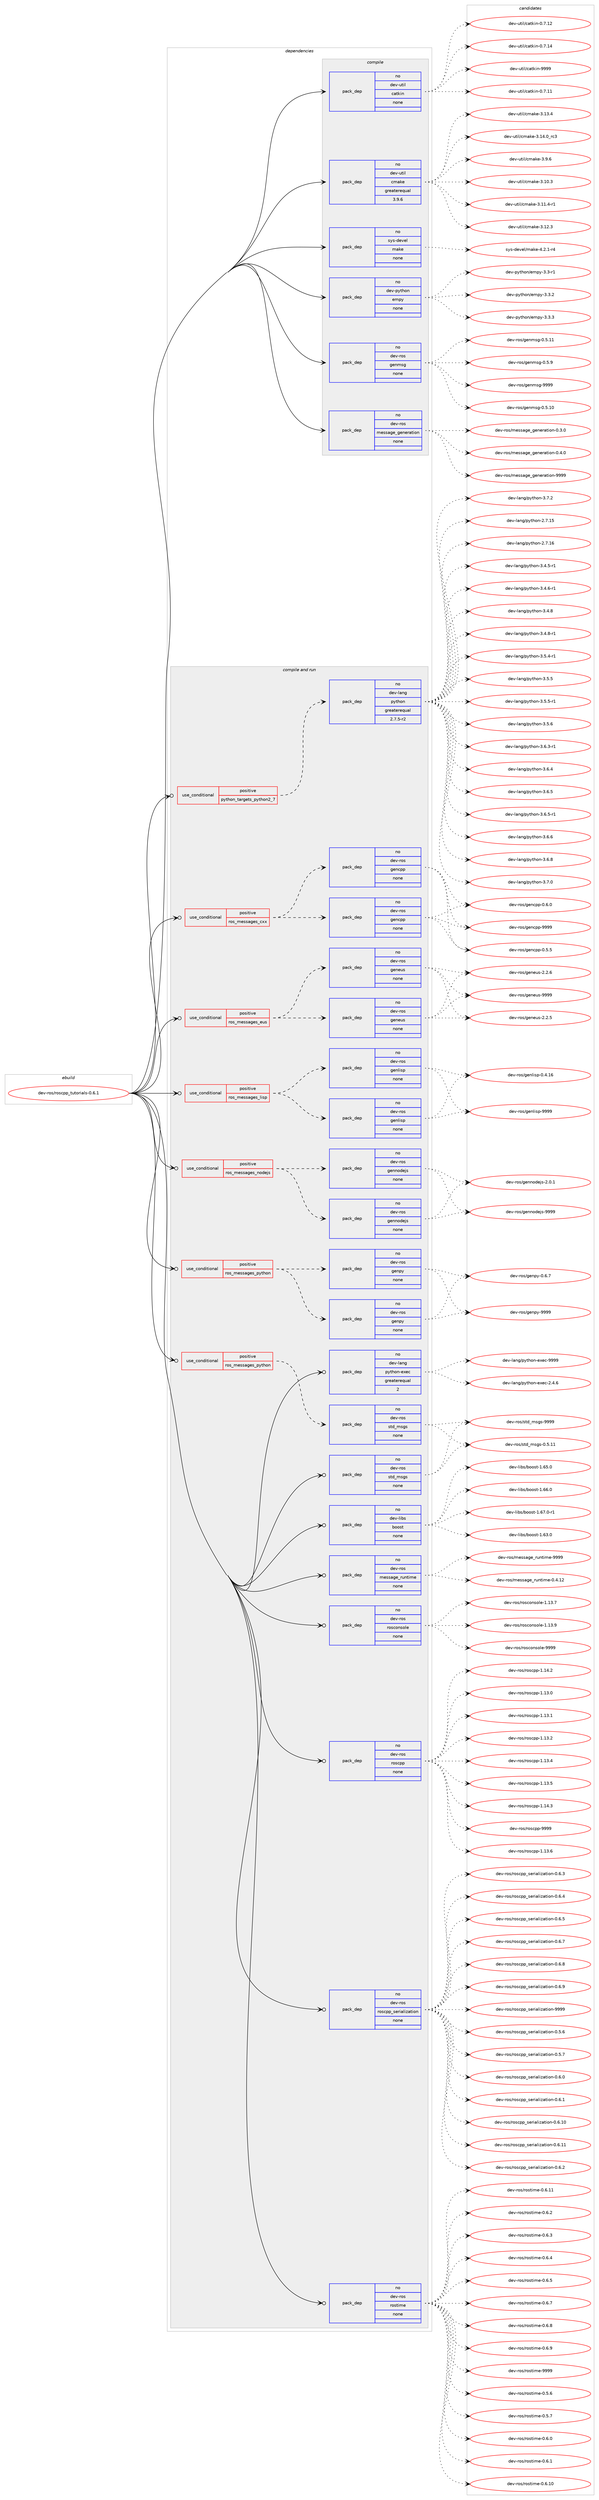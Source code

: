 digraph prolog {

# *************
# Graph options
# *************

newrank=true;
concentrate=true;
compound=true;
graph [rankdir=LR,fontname=Helvetica,fontsize=10,ranksep=1.5];#, ranksep=2.5, nodesep=0.2];
edge  [arrowhead=vee];
node  [fontname=Helvetica,fontsize=10];

# **********
# The ebuild
# **********

subgraph cluster_leftcol {
color=gray;
rank=same;
label=<<i>ebuild</i>>;
id [label="dev-ros/roscpp_tutorials-0.6.1", color=red, width=4, href="../dev-ros/roscpp_tutorials-0.6.1.svg"];
}

# ****************
# The dependencies
# ****************

subgraph cluster_midcol {
color=gray;
label=<<i>dependencies</i>>;
subgraph cluster_compile {
fillcolor="#eeeeee";
style=filled;
label=<<i>compile</i>>;
subgraph pack1051697 {
dependency1464914 [label=<<TABLE BORDER="0" CELLBORDER="1" CELLSPACING="0" CELLPADDING="4" WIDTH="220"><TR><TD ROWSPAN="6" CELLPADDING="30">pack_dep</TD></TR><TR><TD WIDTH="110">no</TD></TR><TR><TD>dev-python</TD></TR><TR><TD>empy</TD></TR><TR><TD>none</TD></TR><TR><TD></TD></TR></TABLE>>, shape=none, color=blue];
}
id:e -> dependency1464914:w [weight=20,style="solid",arrowhead="vee"];
subgraph pack1051698 {
dependency1464915 [label=<<TABLE BORDER="0" CELLBORDER="1" CELLSPACING="0" CELLPADDING="4" WIDTH="220"><TR><TD ROWSPAN="6" CELLPADDING="30">pack_dep</TD></TR><TR><TD WIDTH="110">no</TD></TR><TR><TD>dev-ros</TD></TR><TR><TD>genmsg</TD></TR><TR><TD>none</TD></TR><TR><TD></TD></TR></TABLE>>, shape=none, color=blue];
}
id:e -> dependency1464915:w [weight=20,style="solid",arrowhead="vee"];
subgraph pack1051699 {
dependency1464916 [label=<<TABLE BORDER="0" CELLBORDER="1" CELLSPACING="0" CELLPADDING="4" WIDTH="220"><TR><TD ROWSPAN="6" CELLPADDING="30">pack_dep</TD></TR><TR><TD WIDTH="110">no</TD></TR><TR><TD>dev-ros</TD></TR><TR><TD>message_generation</TD></TR><TR><TD>none</TD></TR><TR><TD></TD></TR></TABLE>>, shape=none, color=blue];
}
id:e -> dependency1464916:w [weight=20,style="solid",arrowhead="vee"];
subgraph pack1051700 {
dependency1464917 [label=<<TABLE BORDER="0" CELLBORDER="1" CELLSPACING="0" CELLPADDING="4" WIDTH="220"><TR><TD ROWSPAN="6" CELLPADDING="30">pack_dep</TD></TR><TR><TD WIDTH="110">no</TD></TR><TR><TD>dev-util</TD></TR><TR><TD>catkin</TD></TR><TR><TD>none</TD></TR><TR><TD></TD></TR></TABLE>>, shape=none, color=blue];
}
id:e -> dependency1464917:w [weight=20,style="solid",arrowhead="vee"];
subgraph pack1051701 {
dependency1464918 [label=<<TABLE BORDER="0" CELLBORDER="1" CELLSPACING="0" CELLPADDING="4" WIDTH="220"><TR><TD ROWSPAN="6" CELLPADDING="30">pack_dep</TD></TR><TR><TD WIDTH="110">no</TD></TR><TR><TD>dev-util</TD></TR><TR><TD>cmake</TD></TR><TR><TD>greaterequal</TD></TR><TR><TD>3.9.6</TD></TR></TABLE>>, shape=none, color=blue];
}
id:e -> dependency1464918:w [weight=20,style="solid",arrowhead="vee"];
subgraph pack1051702 {
dependency1464919 [label=<<TABLE BORDER="0" CELLBORDER="1" CELLSPACING="0" CELLPADDING="4" WIDTH="220"><TR><TD ROWSPAN="6" CELLPADDING="30">pack_dep</TD></TR><TR><TD WIDTH="110">no</TD></TR><TR><TD>sys-devel</TD></TR><TR><TD>make</TD></TR><TR><TD>none</TD></TR><TR><TD></TD></TR></TABLE>>, shape=none, color=blue];
}
id:e -> dependency1464919:w [weight=20,style="solid",arrowhead="vee"];
}
subgraph cluster_compileandrun {
fillcolor="#eeeeee";
style=filled;
label=<<i>compile and run</i>>;
subgraph cond389827 {
dependency1464920 [label=<<TABLE BORDER="0" CELLBORDER="1" CELLSPACING="0" CELLPADDING="4"><TR><TD ROWSPAN="3" CELLPADDING="10">use_conditional</TD></TR><TR><TD>positive</TD></TR><TR><TD>python_targets_python2_7</TD></TR></TABLE>>, shape=none, color=red];
subgraph pack1051703 {
dependency1464921 [label=<<TABLE BORDER="0" CELLBORDER="1" CELLSPACING="0" CELLPADDING="4" WIDTH="220"><TR><TD ROWSPAN="6" CELLPADDING="30">pack_dep</TD></TR><TR><TD WIDTH="110">no</TD></TR><TR><TD>dev-lang</TD></TR><TR><TD>python</TD></TR><TR><TD>greaterequal</TD></TR><TR><TD>2.7.5-r2</TD></TR></TABLE>>, shape=none, color=blue];
}
dependency1464920:e -> dependency1464921:w [weight=20,style="dashed",arrowhead="vee"];
}
id:e -> dependency1464920:w [weight=20,style="solid",arrowhead="odotvee"];
subgraph cond389828 {
dependency1464922 [label=<<TABLE BORDER="0" CELLBORDER="1" CELLSPACING="0" CELLPADDING="4"><TR><TD ROWSPAN="3" CELLPADDING="10">use_conditional</TD></TR><TR><TD>positive</TD></TR><TR><TD>ros_messages_cxx</TD></TR></TABLE>>, shape=none, color=red];
subgraph pack1051704 {
dependency1464923 [label=<<TABLE BORDER="0" CELLBORDER="1" CELLSPACING="0" CELLPADDING="4" WIDTH="220"><TR><TD ROWSPAN="6" CELLPADDING="30">pack_dep</TD></TR><TR><TD WIDTH="110">no</TD></TR><TR><TD>dev-ros</TD></TR><TR><TD>gencpp</TD></TR><TR><TD>none</TD></TR><TR><TD></TD></TR></TABLE>>, shape=none, color=blue];
}
dependency1464922:e -> dependency1464923:w [weight=20,style="dashed",arrowhead="vee"];
subgraph pack1051705 {
dependency1464924 [label=<<TABLE BORDER="0" CELLBORDER="1" CELLSPACING="0" CELLPADDING="4" WIDTH="220"><TR><TD ROWSPAN="6" CELLPADDING="30">pack_dep</TD></TR><TR><TD WIDTH="110">no</TD></TR><TR><TD>dev-ros</TD></TR><TR><TD>gencpp</TD></TR><TR><TD>none</TD></TR><TR><TD></TD></TR></TABLE>>, shape=none, color=blue];
}
dependency1464922:e -> dependency1464924:w [weight=20,style="dashed",arrowhead="vee"];
}
id:e -> dependency1464922:w [weight=20,style="solid",arrowhead="odotvee"];
subgraph cond389829 {
dependency1464925 [label=<<TABLE BORDER="0" CELLBORDER="1" CELLSPACING="0" CELLPADDING="4"><TR><TD ROWSPAN="3" CELLPADDING="10">use_conditional</TD></TR><TR><TD>positive</TD></TR><TR><TD>ros_messages_eus</TD></TR></TABLE>>, shape=none, color=red];
subgraph pack1051706 {
dependency1464926 [label=<<TABLE BORDER="0" CELLBORDER="1" CELLSPACING="0" CELLPADDING="4" WIDTH="220"><TR><TD ROWSPAN="6" CELLPADDING="30">pack_dep</TD></TR><TR><TD WIDTH="110">no</TD></TR><TR><TD>dev-ros</TD></TR><TR><TD>geneus</TD></TR><TR><TD>none</TD></TR><TR><TD></TD></TR></TABLE>>, shape=none, color=blue];
}
dependency1464925:e -> dependency1464926:w [weight=20,style="dashed",arrowhead="vee"];
subgraph pack1051707 {
dependency1464927 [label=<<TABLE BORDER="0" CELLBORDER="1" CELLSPACING="0" CELLPADDING="4" WIDTH="220"><TR><TD ROWSPAN="6" CELLPADDING="30">pack_dep</TD></TR><TR><TD WIDTH="110">no</TD></TR><TR><TD>dev-ros</TD></TR><TR><TD>geneus</TD></TR><TR><TD>none</TD></TR><TR><TD></TD></TR></TABLE>>, shape=none, color=blue];
}
dependency1464925:e -> dependency1464927:w [weight=20,style="dashed",arrowhead="vee"];
}
id:e -> dependency1464925:w [weight=20,style="solid",arrowhead="odotvee"];
subgraph cond389830 {
dependency1464928 [label=<<TABLE BORDER="0" CELLBORDER="1" CELLSPACING="0" CELLPADDING="4"><TR><TD ROWSPAN="3" CELLPADDING="10">use_conditional</TD></TR><TR><TD>positive</TD></TR><TR><TD>ros_messages_lisp</TD></TR></TABLE>>, shape=none, color=red];
subgraph pack1051708 {
dependency1464929 [label=<<TABLE BORDER="0" CELLBORDER="1" CELLSPACING="0" CELLPADDING="4" WIDTH="220"><TR><TD ROWSPAN="6" CELLPADDING="30">pack_dep</TD></TR><TR><TD WIDTH="110">no</TD></TR><TR><TD>dev-ros</TD></TR><TR><TD>genlisp</TD></TR><TR><TD>none</TD></TR><TR><TD></TD></TR></TABLE>>, shape=none, color=blue];
}
dependency1464928:e -> dependency1464929:w [weight=20,style="dashed",arrowhead="vee"];
subgraph pack1051709 {
dependency1464930 [label=<<TABLE BORDER="0" CELLBORDER="1" CELLSPACING="0" CELLPADDING="4" WIDTH="220"><TR><TD ROWSPAN="6" CELLPADDING="30">pack_dep</TD></TR><TR><TD WIDTH="110">no</TD></TR><TR><TD>dev-ros</TD></TR><TR><TD>genlisp</TD></TR><TR><TD>none</TD></TR><TR><TD></TD></TR></TABLE>>, shape=none, color=blue];
}
dependency1464928:e -> dependency1464930:w [weight=20,style="dashed",arrowhead="vee"];
}
id:e -> dependency1464928:w [weight=20,style="solid",arrowhead="odotvee"];
subgraph cond389831 {
dependency1464931 [label=<<TABLE BORDER="0" CELLBORDER="1" CELLSPACING="0" CELLPADDING="4"><TR><TD ROWSPAN="3" CELLPADDING="10">use_conditional</TD></TR><TR><TD>positive</TD></TR><TR><TD>ros_messages_nodejs</TD></TR></TABLE>>, shape=none, color=red];
subgraph pack1051710 {
dependency1464932 [label=<<TABLE BORDER="0" CELLBORDER="1" CELLSPACING="0" CELLPADDING="4" WIDTH="220"><TR><TD ROWSPAN="6" CELLPADDING="30">pack_dep</TD></TR><TR><TD WIDTH="110">no</TD></TR><TR><TD>dev-ros</TD></TR><TR><TD>gennodejs</TD></TR><TR><TD>none</TD></TR><TR><TD></TD></TR></TABLE>>, shape=none, color=blue];
}
dependency1464931:e -> dependency1464932:w [weight=20,style="dashed",arrowhead="vee"];
subgraph pack1051711 {
dependency1464933 [label=<<TABLE BORDER="0" CELLBORDER="1" CELLSPACING="0" CELLPADDING="4" WIDTH="220"><TR><TD ROWSPAN="6" CELLPADDING="30">pack_dep</TD></TR><TR><TD WIDTH="110">no</TD></TR><TR><TD>dev-ros</TD></TR><TR><TD>gennodejs</TD></TR><TR><TD>none</TD></TR><TR><TD></TD></TR></TABLE>>, shape=none, color=blue];
}
dependency1464931:e -> dependency1464933:w [weight=20,style="dashed",arrowhead="vee"];
}
id:e -> dependency1464931:w [weight=20,style="solid",arrowhead="odotvee"];
subgraph cond389832 {
dependency1464934 [label=<<TABLE BORDER="0" CELLBORDER="1" CELLSPACING="0" CELLPADDING="4"><TR><TD ROWSPAN="3" CELLPADDING="10">use_conditional</TD></TR><TR><TD>positive</TD></TR><TR><TD>ros_messages_python</TD></TR></TABLE>>, shape=none, color=red];
subgraph pack1051712 {
dependency1464935 [label=<<TABLE BORDER="0" CELLBORDER="1" CELLSPACING="0" CELLPADDING="4" WIDTH="220"><TR><TD ROWSPAN="6" CELLPADDING="30">pack_dep</TD></TR><TR><TD WIDTH="110">no</TD></TR><TR><TD>dev-ros</TD></TR><TR><TD>genpy</TD></TR><TR><TD>none</TD></TR><TR><TD></TD></TR></TABLE>>, shape=none, color=blue];
}
dependency1464934:e -> dependency1464935:w [weight=20,style="dashed",arrowhead="vee"];
subgraph pack1051713 {
dependency1464936 [label=<<TABLE BORDER="0" CELLBORDER="1" CELLSPACING="0" CELLPADDING="4" WIDTH="220"><TR><TD ROWSPAN="6" CELLPADDING="30">pack_dep</TD></TR><TR><TD WIDTH="110">no</TD></TR><TR><TD>dev-ros</TD></TR><TR><TD>genpy</TD></TR><TR><TD>none</TD></TR><TR><TD></TD></TR></TABLE>>, shape=none, color=blue];
}
dependency1464934:e -> dependency1464936:w [weight=20,style="dashed",arrowhead="vee"];
}
id:e -> dependency1464934:w [weight=20,style="solid",arrowhead="odotvee"];
subgraph cond389833 {
dependency1464937 [label=<<TABLE BORDER="0" CELLBORDER="1" CELLSPACING="0" CELLPADDING="4"><TR><TD ROWSPAN="3" CELLPADDING="10">use_conditional</TD></TR><TR><TD>positive</TD></TR><TR><TD>ros_messages_python</TD></TR></TABLE>>, shape=none, color=red];
subgraph pack1051714 {
dependency1464938 [label=<<TABLE BORDER="0" CELLBORDER="1" CELLSPACING="0" CELLPADDING="4" WIDTH="220"><TR><TD ROWSPAN="6" CELLPADDING="30">pack_dep</TD></TR><TR><TD WIDTH="110">no</TD></TR><TR><TD>dev-ros</TD></TR><TR><TD>std_msgs</TD></TR><TR><TD>none</TD></TR><TR><TD></TD></TR></TABLE>>, shape=none, color=blue];
}
dependency1464937:e -> dependency1464938:w [weight=20,style="dashed",arrowhead="vee"];
}
id:e -> dependency1464937:w [weight=20,style="solid",arrowhead="odotvee"];
subgraph pack1051715 {
dependency1464939 [label=<<TABLE BORDER="0" CELLBORDER="1" CELLSPACING="0" CELLPADDING="4" WIDTH="220"><TR><TD ROWSPAN="6" CELLPADDING="30">pack_dep</TD></TR><TR><TD WIDTH="110">no</TD></TR><TR><TD>dev-lang</TD></TR><TR><TD>python-exec</TD></TR><TR><TD>greaterequal</TD></TR><TR><TD>2</TD></TR></TABLE>>, shape=none, color=blue];
}
id:e -> dependency1464939:w [weight=20,style="solid",arrowhead="odotvee"];
subgraph pack1051716 {
dependency1464940 [label=<<TABLE BORDER="0" CELLBORDER="1" CELLSPACING="0" CELLPADDING="4" WIDTH="220"><TR><TD ROWSPAN="6" CELLPADDING="30">pack_dep</TD></TR><TR><TD WIDTH="110">no</TD></TR><TR><TD>dev-libs</TD></TR><TR><TD>boost</TD></TR><TR><TD>none</TD></TR><TR><TD></TD></TR></TABLE>>, shape=none, color=blue];
}
id:e -> dependency1464940:w [weight=20,style="solid",arrowhead="odotvee"];
subgraph pack1051717 {
dependency1464941 [label=<<TABLE BORDER="0" CELLBORDER="1" CELLSPACING="0" CELLPADDING="4" WIDTH="220"><TR><TD ROWSPAN="6" CELLPADDING="30">pack_dep</TD></TR><TR><TD WIDTH="110">no</TD></TR><TR><TD>dev-ros</TD></TR><TR><TD>message_runtime</TD></TR><TR><TD>none</TD></TR><TR><TD></TD></TR></TABLE>>, shape=none, color=blue];
}
id:e -> dependency1464941:w [weight=20,style="solid",arrowhead="odotvee"];
subgraph pack1051718 {
dependency1464942 [label=<<TABLE BORDER="0" CELLBORDER="1" CELLSPACING="0" CELLPADDING="4" WIDTH="220"><TR><TD ROWSPAN="6" CELLPADDING="30">pack_dep</TD></TR><TR><TD WIDTH="110">no</TD></TR><TR><TD>dev-ros</TD></TR><TR><TD>rosconsole</TD></TR><TR><TD>none</TD></TR><TR><TD></TD></TR></TABLE>>, shape=none, color=blue];
}
id:e -> dependency1464942:w [weight=20,style="solid",arrowhead="odotvee"];
subgraph pack1051719 {
dependency1464943 [label=<<TABLE BORDER="0" CELLBORDER="1" CELLSPACING="0" CELLPADDING="4" WIDTH="220"><TR><TD ROWSPAN="6" CELLPADDING="30">pack_dep</TD></TR><TR><TD WIDTH="110">no</TD></TR><TR><TD>dev-ros</TD></TR><TR><TD>roscpp</TD></TR><TR><TD>none</TD></TR><TR><TD></TD></TR></TABLE>>, shape=none, color=blue];
}
id:e -> dependency1464943:w [weight=20,style="solid",arrowhead="odotvee"];
subgraph pack1051720 {
dependency1464944 [label=<<TABLE BORDER="0" CELLBORDER="1" CELLSPACING="0" CELLPADDING="4" WIDTH="220"><TR><TD ROWSPAN="6" CELLPADDING="30">pack_dep</TD></TR><TR><TD WIDTH="110">no</TD></TR><TR><TD>dev-ros</TD></TR><TR><TD>roscpp_serialization</TD></TR><TR><TD>none</TD></TR><TR><TD></TD></TR></TABLE>>, shape=none, color=blue];
}
id:e -> dependency1464944:w [weight=20,style="solid",arrowhead="odotvee"];
subgraph pack1051721 {
dependency1464945 [label=<<TABLE BORDER="0" CELLBORDER="1" CELLSPACING="0" CELLPADDING="4" WIDTH="220"><TR><TD ROWSPAN="6" CELLPADDING="30">pack_dep</TD></TR><TR><TD WIDTH="110">no</TD></TR><TR><TD>dev-ros</TD></TR><TR><TD>rostime</TD></TR><TR><TD>none</TD></TR><TR><TD></TD></TR></TABLE>>, shape=none, color=blue];
}
id:e -> dependency1464945:w [weight=20,style="solid",arrowhead="odotvee"];
subgraph pack1051722 {
dependency1464946 [label=<<TABLE BORDER="0" CELLBORDER="1" CELLSPACING="0" CELLPADDING="4" WIDTH="220"><TR><TD ROWSPAN="6" CELLPADDING="30">pack_dep</TD></TR><TR><TD WIDTH="110">no</TD></TR><TR><TD>dev-ros</TD></TR><TR><TD>std_msgs</TD></TR><TR><TD>none</TD></TR><TR><TD></TD></TR></TABLE>>, shape=none, color=blue];
}
id:e -> dependency1464946:w [weight=20,style="solid",arrowhead="odotvee"];
}
subgraph cluster_run {
fillcolor="#eeeeee";
style=filled;
label=<<i>run</i>>;
}
}

# **************
# The candidates
# **************

subgraph cluster_choices {
rank=same;
color=gray;
label=<<i>candidates</i>>;

subgraph choice1051697 {
color=black;
nodesep=1;
choice1001011184511212111610411111047101109112121455146514511449 [label="dev-python/empy-3.3-r1", color=red, width=4,href="../dev-python/empy-3.3-r1.svg"];
choice1001011184511212111610411111047101109112121455146514650 [label="dev-python/empy-3.3.2", color=red, width=4,href="../dev-python/empy-3.3.2.svg"];
choice1001011184511212111610411111047101109112121455146514651 [label="dev-python/empy-3.3.3", color=red, width=4,href="../dev-python/empy-3.3.3.svg"];
dependency1464914:e -> choice1001011184511212111610411111047101109112121455146514511449:w [style=dotted,weight="100"];
dependency1464914:e -> choice1001011184511212111610411111047101109112121455146514650:w [style=dotted,weight="100"];
dependency1464914:e -> choice1001011184511212111610411111047101109112121455146514651:w [style=dotted,weight="100"];
}
subgraph choice1051698 {
color=black;
nodesep=1;
choice100101118451141111154710310111010911510345484653464948 [label="dev-ros/genmsg-0.5.10", color=red, width=4,href="../dev-ros/genmsg-0.5.10.svg"];
choice100101118451141111154710310111010911510345484653464949 [label="dev-ros/genmsg-0.5.11", color=red, width=4,href="../dev-ros/genmsg-0.5.11.svg"];
choice1001011184511411111547103101110109115103454846534657 [label="dev-ros/genmsg-0.5.9", color=red, width=4,href="../dev-ros/genmsg-0.5.9.svg"];
choice10010111845114111115471031011101091151034557575757 [label="dev-ros/genmsg-9999", color=red, width=4,href="../dev-ros/genmsg-9999.svg"];
dependency1464915:e -> choice100101118451141111154710310111010911510345484653464948:w [style=dotted,weight="100"];
dependency1464915:e -> choice100101118451141111154710310111010911510345484653464949:w [style=dotted,weight="100"];
dependency1464915:e -> choice1001011184511411111547103101110109115103454846534657:w [style=dotted,weight="100"];
dependency1464915:e -> choice10010111845114111115471031011101091151034557575757:w [style=dotted,weight="100"];
}
subgraph choice1051699 {
color=black;
nodesep=1;
choice1001011184511411111547109101115115971031019510310111010111497116105111110454846514648 [label="dev-ros/message_generation-0.3.0", color=red, width=4,href="../dev-ros/message_generation-0.3.0.svg"];
choice1001011184511411111547109101115115971031019510310111010111497116105111110454846524648 [label="dev-ros/message_generation-0.4.0", color=red, width=4,href="../dev-ros/message_generation-0.4.0.svg"];
choice10010111845114111115471091011151159710310195103101110101114971161051111104557575757 [label="dev-ros/message_generation-9999", color=red, width=4,href="../dev-ros/message_generation-9999.svg"];
dependency1464916:e -> choice1001011184511411111547109101115115971031019510310111010111497116105111110454846514648:w [style=dotted,weight="100"];
dependency1464916:e -> choice1001011184511411111547109101115115971031019510310111010111497116105111110454846524648:w [style=dotted,weight="100"];
dependency1464916:e -> choice10010111845114111115471091011151159710310195103101110101114971161051111104557575757:w [style=dotted,weight="100"];
}
subgraph choice1051700 {
color=black;
nodesep=1;
choice1001011184511711610510847999711610710511045484655464949 [label="dev-util/catkin-0.7.11", color=red, width=4,href="../dev-util/catkin-0.7.11.svg"];
choice1001011184511711610510847999711610710511045484655464950 [label="dev-util/catkin-0.7.12", color=red, width=4,href="../dev-util/catkin-0.7.12.svg"];
choice1001011184511711610510847999711610710511045484655464952 [label="dev-util/catkin-0.7.14", color=red, width=4,href="../dev-util/catkin-0.7.14.svg"];
choice100101118451171161051084799971161071051104557575757 [label="dev-util/catkin-9999", color=red, width=4,href="../dev-util/catkin-9999.svg"];
dependency1464917:e -> choice1001011184511711610510847999711610710511045484655464949:w [style=dotted,weight="100"];
dependency1464917:e -> choice1001011184511711610510847999711610710511045484655464950:w [style=dotted,weight="100"];
dependency1464917:e -> choice1001011184511711610510847999711610710511045484655464952:w [style=dotted,weight="100"];
dependency1464917:e -> choice100101118451171161051084799971161071051104557575757:w [style=dotted,weight="100"];
}
subgraph choice1051701 {
color=black;
nodesep=1;
choice1001011184511711610510847991099710710145514649484651 [label="dev-util/cmake-3.10.3", color=red, width=4,href="../dev-util/cmake-3.10.3.svg"];
choice10010111845117116105108479910997107101455146494946524511449 [label="dev-util/cmake-3.11.4-r1", color=red, width=4,href="../dev-util/cmake-3.11.4-r1.svg"];
choice1001011184511711610510847991099710710145514649504651 [label="dev-util/cmake-3.12.3", color=red, width=4,href="../dev-util/cmake-3.12.3.svg"];
choice1001011184511711610510847991099710710145514649514652 [label="dev-util/cmake-3.13.4", color=red, width=4,href="../dev-util/cmake-3.13.4.svg"];
choice1001011184511711610510847991099710710145514649524648951149951 [label="dev-util/cmake-3.14.0_rc3", color=red, width=4,href="../dev-util/cmake-3.14.0_rc3.svg"];
choice10010111845117116105108479910997107101455146574654 [label="dev-util/cmake-3.9.6", color=red, width=4,href="../dev-util/cmake-3.9.6.svg"];
dependency1464918:e -> choice1001011184511711610510847991099710710145514649484651:w [style=dotted,weight="100"];
dependency1464918:e -> choice10010111845117116105108479910997107101455146494946524511449:w [style=dotted,weight="100"];
dependency1464918:e -> choice1001011184511711610510847991099710710145514649504651:w [style=dotted,weight="100"];
dependency1464918:e -> choice1001011184511711610510847991099710710145514649514652:w [style=dotted,weight="100"];
dependency1464918:e -> choice1001011184511711610510847991099710710145514649524648951149951:w [style=dotted,weight="100"];
dependency1464918:e -> choice10010111845117116105108479910997107101455146574654:w [style=dotted,weight="100"];
}
subgraph choice1051702 {
color=black;
nodesep=1;
choice1151211154510010111810110847109971071014552465046494511452 [label="sys-devel/make-4.2.1-r4", color=red, width=4,href="../sys-devel/make-4.2.1-r4.svg"];
dependency1464919:e -> choice1151211154510010111810110847109971071014552465046494511452:w [style=dotted,weight="100"];
}
subgraph choice1051703 {
color=black;
nodesep=1;
choice10010111845108971101034711212111610411111045504655464953 [label="dev-lang/python-2.7.15", color=red, width=4,href="../dev-lang/python-2.7.15.svg"];
choice10010111845108971101034711212111610411111045504655464954 [label="dev-lang/python-2.7.16", color=red, width=4,href="../dev-lang/python-2.7.16.svg"];
choice1001011184510897110103471121211161041111104551465246534511449 [label="dev-lang/python-3.4.5-r1", color=red, width=4,href="../dev-lang/python-3.4.5-r1.svg"];
choice1001011184510897110103471121211161041111104551465246544511449 [label="dev-lang/python-3.4.6-r1", color=red, width=4,href="../dev-lang/python-3.4.6-r1.svg"];
choice100101118451089711010347112121116104111110455146524656 [label="dev-lang/python-3.4.8", color=red, width=4,href="../dev-lang/python-3.4.8.svg"];
choice1001011184510897110103471121211161041111104551465246564511449 [label="dev-lang/python-3.4.8-r1", color=red, width=4,href="../dev-lang/python-3.4.8-r1.svg"];
choice1001011184510897110103471121211161041111104551465346524511449 [label="dev-lang/python-3.5.4-r1", color=red, width=4,href="../dev-lang/python-3.5.4-r1.svg"];
choice100101118451089711010347112121116104111110455146534653 [label="dev-lang/python-3.5.5", color=red, width=4,href="../dev-lang/python-3.5.5.svg"];
choice1001011184510897110103471121211161041111104551465346534511449 [label="dev-lang/python-3.5.5-r1", color=red, width=4,href="../dev-lang/python-3.5.5-r1.svg"];
choice100101118451089711010347112121116104111110455146534654 [label="dev-lang/python-3.5.6", color=red, width=4,href="../dev-lang/python-3.5.6.svg"];
choice1001011184510897110103471121211161041111104551465446514511449 [label="dev-lang/python-3.6.3-r1", color=red, width=4,href="../dev-lang/python-3.6.3-r1.svg"];
choice100101118451089711010347112121116104111110455146544652 [label="dev-lang/python-3.6.4", color=red, width=4,href="../dev-lang/python-3.6.4.svg"];
choice100101118451089711010347112121116104111110455146544653 [label="dev-lang/python-3.6.5", color=red, width=4,href="../dev-lang/python-3.6.5.svg"];
choice1001011184510897110103471121211161041111104551465446534511449 [label="dev-lang/python-3.6.5-r1", color=red, width=4,href="../dev-lang/python-3.6.5-r1.svg"];
choice100101118451089711010347112121116104111110455146544654 [label="dev-lang/python-3.6.6", color=red, width=4,href="../dev-lang/python-3.6.6.svg"];
choice100101118451089711010347112121116104111110455146544656 [label="dev-lang/python-3.6.8", color=red, width=4,href="../dev-lang/python-3.6.8.svg"];
choice100101118451089711010347112121116104111110455146554648 [label="dev-lang/python-3.7.0", color=red, width=4,href="../dev-lang/python-3.7.0.svg"];
choice100101118451089711010347112121116104111110455146554650 [label="dev-lang/python-3.7.2", color=red, width=4,href="../dev-lang/python-3.7.2.svg"];
dependency1464921:e -> choice10010111845108971101034711212111610411111045504655464953:w [style=dotted,weight="100"];
dependency1464921:e -> choice10010111845108971101034711212111610411111045504655464954:w [style=dotted,weight="100"];
dependency1464921:e -> choice1001011184510897110103471121211161041111104551465246534511449:w [style=dotted,weight="100"];
dependency1464921:e -> choice1001011184510897110103471121211161041111104551465246544511449:w [style=dotted,weight="100"];
dependency1464921:e -> choice100101118451089711010347112121116104111110455146524656:w [style=dotted,weight="100"];
dependency1464921:e -> choice1001011184510897110103471121211161041111104551465246564511449:w [style=dotted,weight="100"];
dependency1464921:e -> choice1001011184510897110103471121211161041111104551465346524511449:w [style=dotted,weight="100"];
dependency1464921:e -> choice100101118451089711010347112121116104111110455146534653:w [style=dotted,weight="100"];
dependency1464921:e -> choice1001011184510897110103471121211161041111104551465346534511449:w [style=dotted,weight="100"];
dependency1464921:e -> choice100101118451089711010347112121116104111110455146534654:w [style=dotted,weight="100"];
dependency1464921:e -> choice1001011184510897110103471121211161041111104551465446514511449:w [style=dotted,weight="100"];
dependency1464921:e -> choice100101118451089711010347112121116104111110455146544652:w [style=dotted,weight="100"];
dependency1464921:e -> choice100101118451089711010347112121116104111110455146544653:w [style=dotted,weight="100"];
dependency1464921:e -> choice1001011184510897110103471121211161041111104551465446534511449:w [style=dotted,weight="100"];
dependency1464921:e -> choice100101118451089711010347112121116104111110455146544654:w [style=dotted,weight="100"];
dependency1464921:e -> choice100101118451089711010347112121116104111110455146544656:w [style=dotted,weight="100"];
dependency1464921:e -> choice100101118451089711010347112121116104111110455146554648:w [style=dotted,weight="100"];
dependency1464921:e -> choice100101118451089711010347112121116104111110455146554650:w [style=dotted,weight="100"];
}
subgraph choice1051704 {
color=black;
nodesep=1;
choice100101118451141111154710310111099112112454846534653 [label="dev-ros/gencpp-0.5.5", color=red, width=4,href="../dev-ros/gencpp-0.5.5.svg"];
choice100101118451141111154710310111099112112454846544648 [label="dev-ros/gencpp-0.6.0", color=red, width=4,href="../dev-ros/gencpp-0.6.0.svg"];
choice1001011184511411111547103101110991121124557575757 [label="dev-ros/gencpp-9999", color=red, width=4,href="../dev-ros/gencpp-9999.svg"];
dependency1464923:e -> choice100101118451141111154710310111099112112454846534653:w [style=dotted,weight="100"];
dependency1464923:e -> choice100101118451141111154710310111099112112454846544648:w [style=dotted,weight="100"];
dependency1464923:e -> choice1001011184511411111547103101110991121124557575757:w [style=dotted,weight="100"];
}
subgraph choice1051705 {
color=black;
nodesep=1;
choice100101118451141111154710310111099112112454846534653 [label="dev-ros/gencpp-0.5.5", color=red, width=4,href="../dev-ros/gencpp-0.5.5.svg"];
choice100101118451141111154710310111099112112454846544648 [label="dev-ros/gencpp-0.6.0", color=red, width=4,href="../dev-ros/gencpp-0.6.0.svg"];
choice1001011184511411111547103101110991121124557575757 [label="dev-ros/gencpp-9999", color=red, width=4,href="../dev-ros/gencpp-9999.svg"];
dependency1464924:e -> choice100101118451141111154710310111099112112454846534653:w [style=dotted,weight="100"];
dependency1464924:e -> choice100101118451141111154710310111099112112454846544648:w [style=dotted,weight="100"];
dependency1464924:e -> choice1001011184511411111547103101110991121124557575757:w [style=dotted,weight="100"];
}
subgraph choice1051706 {
color=black;
nodesep=1;
choice1001011184511411111547103101110101117115455046504653 [label="dev-ros/geneus-2.2.5", color=red, width=4,href="../dev-ros/geneus-2.2.5.svg"];
choice1001011184511411111547103101110101117115455046504654 [label="dev-ros/geneus-2.2.6", color=red, width=4,href="../dev-ros/geneus-2.2.6.svg"];
choice10010111845114111115471031011101011171154557575757 [label="dev-ros/geneus-9999", color=red, width=4,href="../dev-ros/geneus-9999.svg"];
dependency1464926:e -> choice1001011184511411111547103101110101117115455046504653:w [style=dotted,weight="100"];
dependency1464926:e -> choice1001011184511411111547103101110101117115455046504654:w [style=dotted,weight="100"];
dependency1464926:e -> choice10010111845114111115471031011101011171154557575757:w [style=dotted,weight="100"];
}
subgraph choice1051707 {
color=black;
nodesep=1;
choice1001011184511411111547103101110101117115455046504653 [label="dev-ros/geneus-2.2.5", color=red, width=4,href="../dev-ros/geneus-2.2.5.svg"];
choice1001011184511411111547103101110101117115455046504654 [label="dev-ros/geneus-2.2.6", color=red, width=4,href="../dev-ros/geneus-2.2.6.svg"];
choice10010111845114111115471031011101011171154557575757 [label="dev-ros/geneus-9999", color=red, width=4,href="../dev-ros/geneus-9999.svg"];
dependency1464927:e -> choice1001011184511411111547103101110101117115455046504653:w [style=dotted,weight="100"];
dependency1464927:e -> choice1001011184511411111547103101110101117115455046504654:w [style=dotted,weight="100"];
dependency1464927:e -> choice10010111845114111115471031011101011171154557575757:w [style=dotted,weight="100"];
}
subgraph choice1051708 {
color=black;
nodesep=1;
choice100101118451141111154710310111010810511511245484652464954 [label="dev-ros/genlisp-0.4.16", color=red, width=4,href="../dev-ros/genlisp-0.4.16.svg"];
choice10010111845114111115471031011101081051151124557575757 [label="dev-ros/genlisp-9999", color=red, width=4,href="../dev-ros/genlisp-9999.svg"];
dependency1464929:e -> choice100101118451141111154710310111010810511511245484652464954:w [style=dotted,weight="100"];
dependency1464929:e -> choice10010111845114111115471031011101081051151124557575757:w [style=dotted,weight="100"];
}
subgraph choice1051709 {
color=black;
nodesep=1;
choice100101118451141111154710310111010810511511245484652464954 [label="dev-ros/genlisp-0.4.16", color=red, width=4,href="../dev-ros/genlisp-0.4.16.svg"];
choice10010111845114111115471031011101081051151124557575757 [label="dev-ros/genlisp-9999", color=red, width=4,href="../dev-ros/genlisp-9999.svg"];
dependency1464930:e -> choice100101118451141111154710310111010810511511245484652464954:w [style=dotted,weight="100"];
dependency1464930:e -> choice10010111845114111115471031011101081051151124557575757:w [style=dotted,weight="100"];
}
subgraph choice1051710 {
color=black;
nodesep=1;
choice1001011184511411111547103101110110111100101106115455046484649 [label="dev-ros/gennodejs-2.0.1", color=red, width=4,href="../dev-ros/gennodejs-2.0.1.svg"];
choice10010111845114111115471031011101101111001011061154557575757 [label="dev-ros/gennodejs-9999", color=red, width=4,href="../dev-ros/gennodejs-9999.svg"];
dependency1464932:e -> choice1001011184511411111547103101110110111100101106115455046484649:w [style=dotted,weight="100"];
dependency1464932:e -> choice10010111845114111115471031011101101111001011061154557575757:w [style=dotted,weight="100"];
}
subgraph choice1051711 {
color=black;
nodesep=1;
choice1001011184511411111547103101110110111100101106115455046484649 [label="dev-ros/gennodejs-2.0.1", color=red, width=4,href="../dev-ros/gennodejs-2.0.1.svg"];
choice10010111845114111115471031011101101111001011061154557575757 [label="dev-ros/gennodejs-9999", color=red, width=4,href="../dev-ros/gennodejs-9999.svg"];
dependency1464933:e -> choice1001011184511411111547103101110110111100101106115455046484649:w [style=dotted,weight="100"];
dependency1464933:e -> choice10010111845114111115471031011101101111001011061154557575757:w [style=dotted,weight="100"];
}
subgraph choice1051712 {
color=black;
nodesep=1;
choice1001011184511411111547103101110112121454846544655 [label="dev-ros/genpy-0.6.7", color=red, width=4,href="../dev-ros/genpy-0.6.7.svg"];
choice10010111845114111115471031011101121214557575757 [label="dev-ros/genpy-9999", color=red, width=4,href="../dev-ros/genpy-9999.svg"];
dependency1464935:e -> choice1001011184511411111547103101110112121454846544655:w [style=dotted,weight="100"];
dependency1464935:e -> choice10010111845114111115471031011101121214557575757:w [style=dotted,weight="100"];
}
subgraph choice1051713 {
color=black;
nodesep=1;
choice1001011184511411111547103101110112121454846544655 [label="dev-ros/genpy-0.6.7", color=red, width=4,href="../dev-ros/genpy-0.6.7.svg"];
choice10010111845114111115471031011101121214557575757 [label="dev-ros/genpy-9999", color=red, width=4,href="../dev-ros/genpy-9999.svg"];
dependency1464936:e -> choice1001011184511411111547103101110112121454846544655:w [style=dotted,weight="100"];
dependency1464936:e -> choice10010111845114111115471031011101121214557575757:w [style=dotted,weight="100"];
}
subgraph choice1051714 {
color=black;
nodesep=1;
choice10010111845114111115471151161009510911510311545484653464949 [label="dev-ros/std_msgs-0.5.11", color=red, width=4,href="../dev-ros/std_msgs-0.5.11.svg"];
choice1001011184511411111547115116100951091151031154557575757 [label="dev-ros/std_msgs-9999", color=red, width=4,href="../dev-ros/std_msgs-9999.svg"];
dependency1464938:e -> choice10010111845114111115471151161009510911510311545484653464949:w [style=dotted,weight="100"];
dependency1464938:e -> choice1001011184511411111547115116100951091151031154557575757:w [style=dotted,weight="100"];
}
subgraph choice1051715 {
color=black;
nodesep=1;
choice1001011184510897110103471121211161041111104510112010199455046524654 [label="dev-lang/python-exec-2.4.6", color=red, width=4,href="../dev-lang/python-exec-2.4.6.svg"];
choice10010111845108971101034711212111610411111045101120101994557575757 [label="dev-lang/python-exec-9999", color=red, width=4,href="../dev-lang/python-exec-9999.svg"];
dependency1464939:e -> choice1001011184510897110103471121211161041111104510112010199455046524654:w [style=dotted,weight="100"];
dependency1464939:e -> choice10010111845108971101034711212111610411111045101120101994557575757:w [style=dotted,weight="100"];
}
subgraph choice1051716 {
color=black;
nodesep=1;
choice1001011184510810598115479811111111511645494654514648 [label="dev-libs/boost-1.63.0", color=red, width=4,href="../dev-libs/boost-1.63.0.svg"];
choice1001011184510810598115479811111111511645494654534648 [label="dev-libs/boost-1.65.0", color=red, width=4,href="../dev-libs/boost-1.65.0.svg"];
choice1001011184510810598115479811111111511645494654544648 [label="dev-libs/boost-1.66.0", color=red, width=4,href="../dev-libs/boost-1.66.0.svg"];
choice10010111845108105981154798111111115116454946545546484511449 [label="dev-libs/boost-1.67.0-r1", color=red, width=4,href="../dev-libs/boost-1.67.0-r1.svg"];
dependency1464940:e -> choice1001011184510810598115479811111111511645494654514648:w [style=dotted,weight="100"];
dependency1464940:e -> choice1001011184510810598115479811111111511645494654534648:w [style=dotted,weight="100"];
dependency1464940:e -> choice1001011184510810598115479811111111511645494654544648:w [style=dotted,weight="100"];
dependency1464940:e -> choice10010111845108105981154798111111115116454946545546484511449:w [style=dotted,weight="100"];
}
subgraph choice1051717 {
color=black;
nodesep=1;
choice1001011184511411111547109101115115971031019511411711011610510910145484652464950 [label="dev-ros/message_runtime-0.4.12", color=red, width=4,href="../dev-ros/message_runtime-0.4.12.svg"];
choice100101118451141111154710910111511597103101951141171101161051091014557575757 [label="dev-ros/message_runtime-9999", color=red, width=4,href="../dev-ros/message_runtime-9999.svg"];
dependency1464941:e -> choice1001011184511411111547109101115115971031019511411711011610510910145484652464950:w [style=dotted,weight="100"];
dependency1464941:e -> choice100101118451141111154710910111511597103101951141171101161051091014557575757:w [style=dotted,weight="100"];
}
subgraph choice1051718 {
color=black;
nodesep=1;
choice10010111845114111115471141111159911111011511110810145494649514655 [label="dev-ros/rosconsole-1.13.7", color=red, width=4,href="../dev-ros/rosconsole-1.13.7.svg"];
choice10010111845114111115471141111159911111011511110810145494649514657 [label="dev-ros/rosconsole-1.13.9", color=red, width=4,href="../dev-ros/rosconsole-1.13.9.svg"];
choice1001011184511411111547114111115991111101151111081014557575757 [label="dev-ros/rosconsole-9999", color=red, width=4,href="../dev-ros/rosconsole-9999.svg"];
dependency1464942:e -> choice10010111845114111115471141111159911111011511110810145494649514655:w [style=dotted,weight="100"];
dependency1464942:e -> choice10010111845114111115471141111159911111011511110810145494649514657:w [style=dotted,weight="100"];
dependency1464942:e -> choice1001011184511411111547114111115991111101151111081014557575757:w [style=dotted,weight="100"];
}
subgraph choice1051719 {
color=black;
nodesep=1;
choice10010111845114111115471141111159911211245494649514648 [label="dev-ros/roscpp-1.13.0", color=red, width=4,href="../dev-ros/roscpp-1.13.0.svg"];
choice10010111845114111115471141111159911211245494649514649 [label="dev-ros/roscpp-1.13.1", color=red, width=4,href="../dev-ros/roscpp-1.13.1.svg"];
choice10010111845114111115471141111159911211245494649514650 [label="dev-ros/roscpp-1.13.2", color=red, width=4,href="../dev-ros/roscpp-1.13.2.svg"];
choice10010111845114111115471141111159911211245494649514652 [label="dev-ros/roscpp-1.13.4", color=red, width=4,href="../dev-ros/roscpp-1.13.4.svg"];
choice10010111845114111115471141111159911211245494649514653 [label="dev-ros/roscpp-1.13.5", color=red, width=4,href="../dev-ros/roscpp-1.13.5.svg"];
choice10010111845114111115471141111159911211245494649514654 [label="dev-ros/roscpp-1.13.6", color=red, width=4,href="../dev-ros/roscpp-1.13.6.svg"];
choice10010111845114111115471141111159911211245494649524650 [label="dev-ros/roscpp-1.14.2", color=red, width=4,href="../dev-ros/roscpp-1.14.2.svg"];
choice10010111845114111115471141111159911211245494649524651 [label="dev-ros/roscpp-1.14.3", color=red, width=4,href="../dev-ros/roscpp-1.14.3.svg"];
choice1001011184511411111547114111115991121124557575757 [label="dev-ros/roscpp-9999", color=red, width=4,href="../dev-ros/roscpp-9999.svg"];
dependency1464943:e -> choice10010111845114111115471141111159911211245494649514648:w [style=dotted,weight="100"];
dependency1464943:e -> choice10010111845114111115471141111159911211245494649514649:w [style=dotted,weight="100"];
dependency1464943:e -> choice10010111845114111115471141111159911211245494649514650:w [style=dotted,weight="100"];
dependency1464943:e -> choice10010111845114111115471141111159911211245494649514652:w [style=dotted,weight="100"];
dependency1464943:e -> choice10010111845114111115471141111159911211245494649514653:w [style=dotted,weight="100"];
dependency1464943:e -> choice10010111845114111115471141111159911211245494649514654:w [style=dotted,weight="100"];
dependency1464943:e -> choice10010111845114111115471141111159911211245494649524650:w [style=dotted,weight="100"];
dependency1464943:e -> choice10010111845114111115471141111159911211245494649524651:w [style=dotted,weight="100"];
dependency1464943:e -> choice1001011184511411111547114111115991121124557575757:w [style=dotted,weight="100"];
}
subgraph choice1051720 {
color=black;
nodesep=1;
choice100101118451141111154711411111599112112951151011141059710810512297116105111110454846534654 [label="dev-ros/roscpp_serialization-0.5.6", color=red, width=4,href="../dev-ros/roscpp_serialization-0.5.6.svg"];
choice100101118451141111154711411111599112112951151011141059710810512297116105111110454846534655 [label="dev-ros/roscpp_serialization-0.5.7", color=red, width=4,href="../dev-ros/roscpp_serialization-0.5.7.svg"];
choice100101118451141111154711411111599112112951151011141059710810512297116105111110454846544648 [label="dev-ros/roscpp_serialization-0.6.0", color=red, width=4,href="../dev-ros/roscpp_serialization-0.6.0.svg"];
choice100101118451141111154711411111599112112951151011141059710810512297116105111110454846544649 [label="dev-ros/roscpp_serialization-0.6.1", color=red, width=4,href="../dev-ros/roscpp_serialization-0.6.1.svg"];
choice10010111845114111115471141111159911211295115101114105971081051229711610511111045484654464948 [label="dev-ros/roscpp_serialization-0.6.10", color=red, width=4,href="../dev-ros/roscpp_serialization-0.6.10.svg"];
choice10010111845114111115471141111159911211295115101114105971081051229711610511111045484654464949 [label="dev-ros/roscpp_serialization-0.6.11", color=red, width=4,href="../dev-ros/roscpp_serialization-0.6.11.svg"];
choice100101118451141111154711411111599112112951151011141059710810512297116105111110454846544650 [label="dev-ros/roscpp_serialization-0.6.2", color=red, width=4,href="../dev-ros/roscpp_serialization-0.6.2.svg"];
choice100101118451141111154711411111599112112951151011141059710810512297116105111110454846544651 [label="dev-ros/roscpp_serialization-0.6.3", color=red, width=4,href="../dev-ros/roscpp_serialization-0.6.3.svg"];
choice100101118451141111154711411111599112112951151011141059710810512297116105111110454846544652 [label="dev-ros/roscpp_serialization-0.6.4", color=red, width=4,href="../dev-ros/roscpp_serialization-0.6.4.svg"];
choice100101118451141111154711411111599112112951151011141059710810512297116105111110454846544653 [label="dev-ros/roscpp_serialization-0.6.5", color=red, width=4,href="../dev-ros/roscpp_serialization-0.6.5.svg"];
choice100101118451141111154711411111599112112951151011141059710810512297116105111110454846544655 [label="dev-ros/roscpp_serialization-0.6.7", color=red, width=4,href="../dev-ros/roscpp_serialization-0.6.7.svg"];
choice100101118451141111154711411111599112112951151011141059710810512297116105111110454846544656 [label="dev-ros/roscpp_serialization-0.6.8", color=red, width=4,href="../dev-ros/roscpp_serialization-0.6.8.svg"];
choice100101118451141111154711411111599112112951151011141059710810512297116105111110454846544657 [label="dev-ros/roscpp_serialization-0.6.9", color=red, width=4,href="../dev-ros/roscpp_serialization-0.6.9.svg"];
choice1001011184511411111547114111115991121129511510111410597108105122971161051111104557575757 [label="dev-ros/roscpp_serialization-9999", color=red, width=4,href="../dev-ros/roscpp_serialization-9999.svg"];
dependency1464944:e -> choice100101118451141111154711411111599112112951151011141059710810512297116105111110454846534654:w [style=dotted,weight="100"];
dependency1464944:e -> choice100101118451141111154711411111599112112951151011141059710810512297116105111110454846534655:w [style=dotted,weight="100"];
dependency1464944:e -> choice100101118451141111154711411111599112112951151011141059710810512297116105111110454846544648:w [style=dotted,weight="100"];
dependency1464944:e -> choice100101118451141111154711411111599112112951151011141059710810512297116105111110454846544649:w [style=dotted,weight="100"];
dependency1464944:e -> choice10010111845114111115471141111159911211295115101114105971081051229711610511111045484654464948:w [style=dotted,weight="100"];
dependency1464944:e -> choice10010111845114111115471141111159911211295115101114105971081051229711610511111045484654464949:w [style=dotted,weight="100"];
dependency1464944:e -> choice100101118451141111154711411111599112112951151011141059710810512297116105111110454846544650:w [style=dotted,weight="100"];
dependency1464944:e -> choice100101118451141111154711411111599112112951151011141059710810512297116105111110454846544651:w [style=dotted,weight="100"];
dependency1464944:e -> choice100101118451141111154711411111599112112951151011141059710810512297116105111110454846544652:w [style=dotted,weight="100"];
dependency1464944:e -> choice100101118451141111154711411111599112112951151011141059710810512297116105111110454846544653:w [style=dotted,weight="100"];
dependency1464944:e -> choice100101118451141111154711411111599112112951151011141059710810512297116105111110454846544655:w [style=dotted,weight="100"];
dependency1464944:e -> choice100101118451141111154711411111599112112951151011141059710810512297116105111110454846544656:w [style=dotted,weight="100"];
dependency1464944:e -> choice100101118451141111154711411111599112112951151011141059710810512297116105111110454846544657:w [style=dotted,weight="100"];
dependency1464944:e -> choice1001011184511411111547114111115991121129511510111410597108105122971161051111104557575757:w [style=dotted,weight="100"];
}
subgraph choice1051721 {
color=black;
nodesep=1;
choice1001011184511411111547114111115116105109101454846534654 [label="dev-ros/rostime-0.5.6", color=red, width=4,href="../dev-ros/rostime-0.5.6.svg"];
choice1001011184511411111547114111115116105109101454846534655 [label="dev-ros/rostime-0.5.7", color=red, width=4,href="../dev-ros/rostime-0.5.7.svg"];
choice1001011184511411111547114111115116105109101454846544648 [label="dev-ros/rostime-0.6.0", color=red, width=4,href="../dev-ros/rostime-0.6.0.svg"];
choice1001011184511411111547114111115116105109101454846544649 [label="dev-ros/rostime-0.6.1", color=red, width=4,href="../dev-ros/rostime-0.6.1.svg"];
choice100101118451141111154711411111511610510910145484654464948 [label="dev-ros/rostime-0.6.10", color=red, width=4,href="../dev-ros/rostime-0.6.10.svg"];
choice100101118451141111154711411111511610510910145484654464949 [label="dev-ros/rostime-0.6.11", color=red, width=4,href="../dev-ros/rostime-0.6.11.svg"];
choice1001011184511411111547114111115116105109101454846544650 [label="dev-ros/rostime-0.6.2", color=red, width=4,href="../dev-ros/rostime-0.6.2.svg"];
choice1001011184511411111547114111115116105109101454846544651 [label="dev-ros/rostime-0.6.3", color=red, width=4,href="../dev-ros/rostime-0.6.3.svg"];
choice1001011184511411111547114111115116105109101454846544652 [label="dev-ros/rostime-0.6.4", color=red, width=4,href="../dev-ros/rostime-0.6.4.svg"];
choice1001011184511411111547114111115116105109101454846544653 [label="dev-ros/rostime-0.6.5", color=red, width=4,href="../dev-ros/rostime-0.6.5.svg"];
choice1001011184511411111547114111115116105109101454846544655 [label="dev-ros/rostime-0.6.7", color=red, width=4,href="../dev-ros/rostime-0.6.7.svg"];
choice1001011184511411111547114111115116105109101454846544656 [label="dev-ros/rostime-0.6.8", color=red, width=4,href="../dev-ros/rostime-0.6.8.svg"];
choice1001011184511411111547114111115116105109101454846544657 [label="dev-ros/rostime-0.6.9", color=red, width=4,href="../dev-ros/rostime-0.6.9.svg"];
choice10010111845114111115471141111151161051091014557575757 [label="dev-ros/rostime-9999", color=red, width=4,href="../dev-ros/rostime-9999.svg"];
dependency1464945:e -> choice1001011184511411111547114111115116105109101454846534654:w [style=dotted,weight="100"];
dependency1464945:e -> choice1001011184511411111547114111115116105109101454846534655:w [style=dotted,weight="100"];
dependency1464945:e -> choice1001011184511411111547114111115116105109101454846544648:w [style=dotted,weight="100"];
dependency1464945:e -> choice1001011184511411111547114111115116105109101454846544649:w [style=dotted,weight="100"];
dependency1464945:e -> choice100101118451141111154711411111511610510910145484654464948:w [style=dotted,weight="100"];
dependency1464945:e -> choice100101118451141111154711411111511610510910145484654464949:w [style=dotted,weight="100"];
dependency1464945:e -> choice1001011184511411111547114111115116105109101454846544650:w [style=dotted,weight="100"];
dependency1464945:e -> choice1001011184511411111547114111115116105109101454846544651:w [style=dotted,weight="100"];
dependency1464945:e -> choice1001011184511411111547114111115116105109101454846544652:w [style=dotted,weight="100"];
dependency1464945:e -> choice1001011184511411111547114111115116105109101454846544653:w [style=dotted,weight="100"];
dependency1464945:e -> choice1001011184511411111547114111115116105109101454846544655:w [style=dotted,weight="100"];
dependency1464945:e -> choice1001011184511411111547114111115116105109101454846544656:w [style=dotted,weight="100"];
dependency1464945:e -> choice1001011184511411111547114111115116105109101454846544657:w [style=dotted,weight="100"];
dependency1464945:e -> choice10010111845114111115471141111151161051091014557575757:w [style=dotted,weight="100"];
}
subgraph choice1051722 {
color=black;
nodesep=1;
choice10010111845114111115471151161009510911510311545484653464949 [label="dev-ros/std_msgs-0.5.11", color=red, width=4,href="../dev-ros/std_msgs-0.5.11.svg"];
choice1001011184511411111547115116100951091151031154557575757 [label="dev-ros/std_msgs-9999", color=red, width=4,href="../dev-ros/std_msgs-9999.svg"];
dependency1464946:e -> choice10010111845114111115471151161009510911510311545484653464949:w [style=dotted,weight="100"];
dependency1464946:e -> choice1001011184511411111547115116100951091151031154557575757:w [style=dotted,weight="100"];
}
}

}
